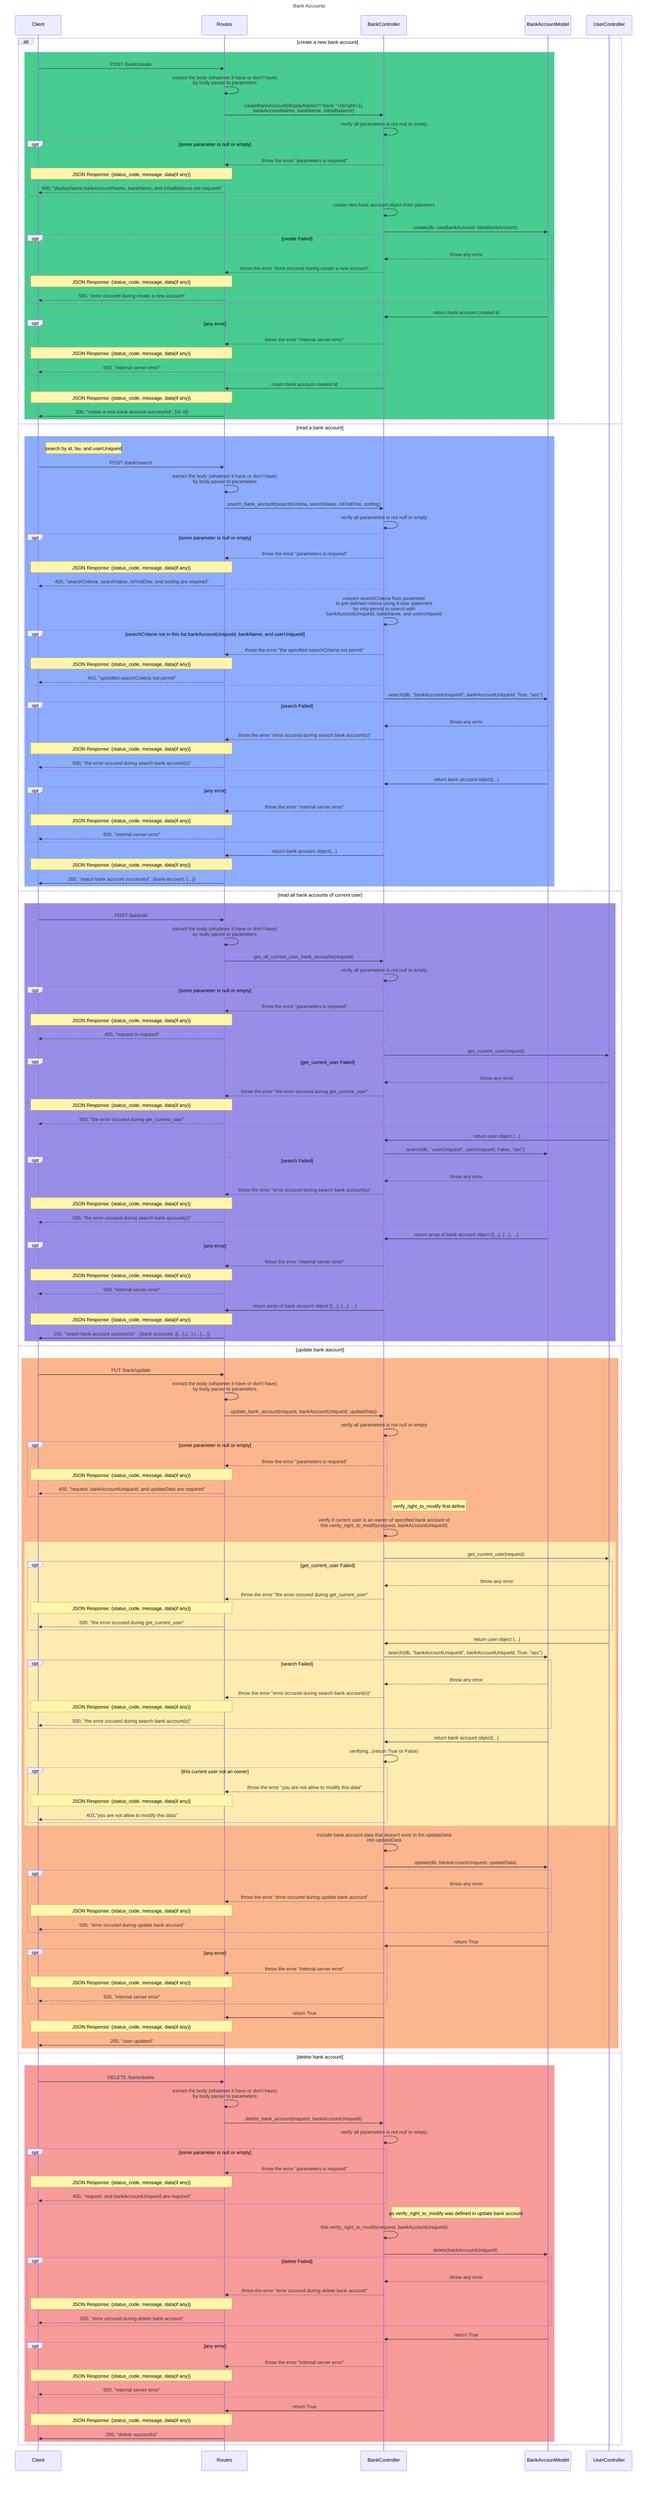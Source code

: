 sequenceDiagram
    title Bank Accounts
    participant Client
    participant Routes
    participant BankCont as BankController
    participant BankModel as BankAccountModel
    participant UserController

    alt create a new bank account
        rect rgb(73,204,144)
            Client->>Routes: POST /bank/create
            Routes->>Routes: extract the body (whatever it have or don't have)<br> by body parser to parameters
            Routes->>BankCont: createBankAccount(displayName?="bank "+(lenght+1},<br>bankAccountName, bankName, initialBalance) 
            BankCont->>BankCont: verify all parameters is not null or empty
            opt some parameter is null or empty
                BankCont-->>Routes: throw the error "parameters is required"
                Note over Routes,Client: JSON Response: {status_code, message, data(if any)}
                Routes-->>Client: 400, "displayName,bankAccountName, bankName, and initialBalance are required"
            end
            BankCont->>BankCont: create new bank account object from pameters
            BankCont->>BankModel: create(db, newBankAccount: NewBankAccount)
            opt create Failed
                BankModel-->>BankCont: throw any error
                BankCont-->>Routes: throw the error "error occured during create a new account"
                Note over Routes,Client: JSON Response: {status_code, message, data(if any)}
                Routes-->>Client: 500, "error occured during create a new account"                
            end
            BankModel->>BankCont: return bank account created id
            opt any error
                BankCont-->>Routes: throw the error "internal server error"
                Note over Routes,Client: JSON Response: {status_code, message, data(if any)}
                Routes-->>Client: 500, "internal server error"
            end
            BankCont->>Routes: return bank account created id
            Note over Routes,Client: JSON Response: {status_code, message, data(if any)}
            Routes->>Client: 200, "cretae a new bank account successful", {id: id}
        end
    else read a bank account
        rect rgb(142,172,252)
            Note right of Client: search by id, fav, and userUniqueId
            Client->>Routes: POST /bank/search
            Routes->>Routes: extract the body (whatever it have or don't have)<br> by body parser to parameters
            Routes->>BankCont: search_bank_account(searchCriteria, searchValue, isFindOne, sorting)
            BankCont->>BankCont: verify all parameters is not null or empty
            opt some parameter is null or empty
                BankCont-->>Routes: throw the error "parameters is required"
                Note over Routes,Client: JSON Response: {status_code, message, data(if any)}
                Routes-->>Client: 400, "searchCriteria, searchValue, isFindOne, and sorting are required"
            end
            BankCont->>BankCont: convert searchCriteria from parameter<br>to pre-defined criteria using if-else statement<br>for only permit to search with<br>bankAccountUniqueId, bankName, and userUniqueId
            opt searchCriteria not in this list bankAccountUniqueId, bankName, and userUniqueId
                BankCont-->>Routes: throw the error "the specified searchCriteria not permit"
                Note over Routes,Client: JSON Response: {status_code, message, data(if any)}
                Routes-->>Client: 403, "specified searchCriteria not permit"
            end
            BankCont->>BankModel: search(db, "bankAccountUniqueId", bankAccountUniqueId, True, "asc")
            opt search Failed
                BankModel-->>BankCont: throw any error
                BankCont-->>Routes: throw the error "error occured during search bank account(s)"
                Note over Routes,Client: JSON Response: {status_code, message, data(if any)}
                Routes-->>Client: 500, "the error occured during search bank account(s)"
            end
            BankModel->>BankCont: return bank account object{...}
            opt any error
                BankCont-->>Routes: throw the error "internal server error"
                Note over Routes,Client: JSON Response: {status_code, message, data(if any)}
                Routes-->>Client: 500, "internal server error"
            end
            BankCont->>Routes: return bank account object{...}
            Note over Routes,Client: JSON Response: {status_code, message, data(if any)}
            Routes->>Client: 200, "seach bank account successful", {bank-account: {...}}
        end
    else read all bank accounts of current user
        rect rgb(152, 142, 232)
            Client->>Routes: POST /bank/all
            Routes->>Routes: extract the body (whatever it have or don't have)<br> by body parser to parameters
            Routes->>BankCont: get_all_current_user_bank_accounts(request)
            BankCont->>BankCont: verify all parameters is not null or empty
            opt some parameter is null or empty
                BankCont-->>Routes: throw the error "parameters is required"
                Note over Routes,Client: JSON Response: {status_code, message, data(if any)}
                Routes-->>Client: 400, "request is required"
            end
            BankCont->>UserController: get_current_user(request)
            opt get_current_user Failed
                UserController-->>BankCont: throw any error 
                BankCont-->>Routes: throw the error "the error occured during get_current_user"
                Note over Routes,Client: JSON Response: {status_code, message, data(if any)}
                Routes-->>Client: 500, "the error occured during get_current_user"
            end
            UserController->>BankCont: return user object {...}
            BankCont->>BankModel: search(db, "userUniqueId", userUniqueId, False, "asc")
            opt search Failed
                BankModel-->>BankCont: throw any error
                BankCont-->>Routes: throw the error "error occured during search bank account(s)"
                Note over Routes,Client: JSON Response: {status_code, message, data(if any)}
                Routes-->>Client: 500, "the error occured during search bank account(s)"
            end
            BankModel->>BankCont: return array of bank account object [{...}, {...}, ...]
            opt any error
                BankCont-->>Routes: throw the error "internal server error"
                Note over Routes,Client: JSON Response: {status_code, message, data(if any)}
                Routes-->>Client: 500, "internal server error"
            end
            BankCont->>Routes: return array of bank account object [{...}, {...}, ...] 
            Note over Routes,Client: JSON Response: {status_code, message, data(if any)}
            Routes->>Client: 200, "seach bank account successful" , {bank accounts: [{...},{...},{...},...]}

        end
    else update bank aacount
        rect rgb(252,182,142)
            Client->>Routes: PUT  /bank/update
            Routes->>Routes: extract the body (whatever it have or don't have)<br> by body parser to parameters
            Routes->>BankCont: update_bank_account(request, bankAccountUniqueId, updateData)
            BankCont->>BankCont: verify all parameters is not null or empty
            opt some parameter is null or empty
                BankCont-->>Routes: throw the error "parameters is required"
                Note over Routes,Client: JSON Response: {status_code, message, data(if any)}
                Routes-->>Client: 400, "request, bankAccountUniqueId, and updateData are required"
            end
            Note right of BankCont: verify_right_to_modify first define
            BankCont->>BankCont: verify if current user is an owner of specified bank account id<br>this.verify_right_to_modify(request, bankAccountUniqueId)
            rect rgb(254,235,176)
                BankCont->>UserController: get_current_user(request)
                opt get_current_user Failed
                    UserController-->>BankCont: throw any error 
                    BankCont-->>Routes: throw the error "the error occured during get_current_user"
                    Note over Routes,Client: JSON Response: {status_code, message, data(if any)}
                    Routes-->>Client: 500, "the error occured during get_current_user"
                end
                UserController->>BankCont: return user object {...}
                BankCont->>BankModel: search(db, "bankAccountUniqueId", bankAccountUniqueId, True, "asc")
                opt search Failed
                    BankModel-->>BankCont: throw any error
                    BankCont-->>Routes: throw the error "error occured during search bank account(s)"
                    Note over Routes,Client: JSON Response: {status_code, message, data(if any)}
                    Routes-->>Client: 500, "the error occured during search bank account(s)"
                end
                BankModel->>BankCont: return bank account object{...}
                BankCont->>BankCont: verifying...(return True or False)
                opt this current user not an owner
                    BankCont-->>Routes: throw the error "you are not allow to modify this data"
                    Note over Routes,Client: JSON Response: {status_code, message, data(if any)}
                    Routes-->>Client: 403,"you are not allow to modify this data"
                end
            end
            BankCont->>BankCont: include bank account data that doesn't exist in the updateData<br>into updateData
            BankCont->>BankModel: update(db, bankAccountUniqueId, updateData)
            opt
                BankModel-->>BankCont: throw any error
                BankCont-->>Routes: throw the error "error occured during update bank account"
                Note over Routes,Client: JSON Response: {status_code, message, data(if any)}
                Routes-->>Client: 500, "error occured during update bank account"
            end
            BankModel->>BankCont: return True
            opt any error
                BankCont-->>Routes: throw the error "internal server error"
                Note over Routes,Client: JSON Response: {status_code, message, data(if any)}
                Routes-->>Client: 500, "internal server error"
            end
            BankCont->>Routes: return True
            Note over Routes,Client: JSON Response: {status_code, message, data(if any)}
            Routes->>Client: 200, "user updated"

        end
    else delete bank account
        rect rgb(247,155,155)
            Client->>Routes: DELETE /bank/delete
            Routes->>Routes: extract the body (whatever it have or don't have)<br> by body parser to parameters
            Routes->>BankCont: delete_bank_account(request, bankAccountUniqueId)
            BankCont->>BankCont: verify all parameters is not null or empty
            opt some parameter is null or empty
                BankCont-->>Routes: throw the error "parameters is required"
                Note over Routes,Client: JSON Response: {status_code, message, data(if any)}
                Routes-->>Client: 400, "request, and bankAccountUniqueId are required"
            end
            Note right of BankCont: as verify_right_to_modify was defined in update bank account
            BankCont->>BankCont:  this.verify_right_to_modify(request, bankAccountUniqueId)
            BankCont->>BankModel: delete(bankAccountUniqueId)
            opt delete Failed
                BankModel-->>BankCont: throw any error
                BankCont-->>Routes: throw the error "error occured during delete bank account"
                Note over Routes,Client: JSON Response: {status_code, message, data(if any)}
                Routes-->>Client: 500, "error occured during delete bank account"
            end
            BankModel->>BankCont: return True
            opt any error
                BankCont-->>Routes: throw the error "internal server error"
                Note over Routes,Client: JSON Response: {status_code, message, data(if any)}
                Routes-->>Client: 500, "internal server error"
            end
            BankCont->>Routes: return True
            Note over Routes,Client: JSON Response: {status_code, message, data(if any)}
            Routes->>Client: 200, "delete successful"

        end
    end